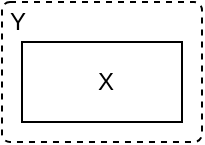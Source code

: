<mxfile version="24.7.8" pages="10">
  <diagram id="tFx8NVUHpEqBDBRQr2UT" name="Workspace">
    <mxGraphModel dx="1434" dy="888" grid="1" gridSize="10" guides="1" tooltips="1" connect="1" arrows="1" fold="1" page="1" pageScale="1" pageWidth="850" pageHeight="1100" math="0" shadow="0">
      <root>
        <mxCell id="0" />
        <mxCell id="1" parent="0" />
        <mxCell id="s9tLqinfn0IwJTN6Mwgx-2" value="Y" style="rounded=1;whiteSpace=wrap;html=1;absoluteArcSize=1;arcSize=8;container=1;collapsible=0;recursiveResize=0;dashed=1;align=left;verticalAlign=top;spacing=0;spacingLeft=4;spacingTop=-2;spacingBottom=0;" parent="1" vertex="1">
          <mxGeometry x="230" y="140" width="100" height="70" as="geometry" />
        </mxCell>
        <mxCell id="s9tLqinfn0IwJTN6Mwgx-1" value="X" style="rounded=0;whiteSpace=wrap;html=1;spacingBottom=0;spacingLeft=4;" parent="s9tLqinfn0IwJTN6Mwgx-2" vertex="1">
          <mxGeometry x="10" y="20" width="80" height="40" as="geometry" />
        </mxCell>
      </root>
    </mxGraphModel>
  </diagram>
  <diagram id="wPWKfI5kVF3O9F9Es1Tw" name="Page-9">
    <mxGraphModel dx="794" dy="528" grid="1" gridSize="10" guides="1" tooltips="1" connect="1" arrows="1" fold="1" page="1" pageScale="1" pageWidth="850" pageHeight="1100" math="0" shadow="0">
      <root>
        <mxCell id="0" />
        <mxCell id="1" parent="0" />
        <mxCell id="YcxbWsQ2xl0MPkOWxPKh-6" value="has" style="edgeStyle=orthogonalEdgeStyle;rounded=0;orthogonalLoop=1;jettySize=auto;html=1;exitX=1;exitY=0.5;exitDx=0;exitDy=0;entryX=0;entryY=0.5;entryDx=0;entryDy=0;endArrow=ERmandOne;endFill=0;" edge="1" parent="1" source="dqbDxBb4j7gUqAxTbb19-1" target="YcxbWsQ2xl0MPkOWxPKh-3">
          <mxGeometry relative="1" as="geometry" />
        </mxCell>
        <mxCell id="YcxbWsQ2xl0MPkOWxPKh-7" style="edgeStyle=orthogonalEdgeStyle;rounded=0;orthogonalLoop=1;jettySize=auto;html=1;exitX=0.5;exitY=1;exitDx=0;exitDy=0;entryX=0.5;entryY=0;entryDx=0;entryDy=0;endArrow=none;endFill=0;" edge="1" parent="1" source="dqbDxBb4j7gUqAxTbb19-1" target="YzixqjCG-NTUBkbTFifs-2">
          <mxGeometry relative="1" as="geometry">
            <Array as="points" />
          </mxGeometry>
        </mxCell>
        <mxCell id="jRyjGWKNr6eVvpSx-WFi-1" value="Entity" style="rounded=0;whiteSpace=wrap;html=1;" vertex="1" parent="1">
          <mxGeometry x="240" y="160" width="80" height="40" as="geometry" />
        </mxCell>
        <mxCell id="YcxbWsQ2xl0MPkOWxPKh-5" style="edgeStyle=orthogonalEdgeStyle;rounded=0;orthogonalLoop=1;jettySize=auto;html=1;exitX=0;exitY=0.5;exitDx=0;exitDy=0;entryX=1;entryY=0.5;entryDx=0;entryDy=0;endArrow=ERmandOne;endFill=0;" edge="1" parent="1" source="YzixqjCG-NTUBkbTFifs-1" target="jRyjGWKNr6eVvpSx-WFi-1">
          <mxGeometry relative="1" as="geometry" />
        </mxCell>
        <mxCell id="YcxbWsQ2xl0MPkOWxPKh-8" style="edgeStyle=orthogonalEdgeStyle;rounded=0;orthogonalLoop=1;jettySize=auto;html=1;exitX=1;exitY=0.5;exitDx=0;exitDy=0;entryX=0;entryY=0.5;entryDx=0;entryDy=0;endArrow=ERmandOne;endFill=0;" edge="1" parent="1" source="YzixqjCG-NTUBkbTFifs-1" target="dqbDxBb4j7gUqAxTbb19-1">
          <mxGeometry relative="1" as="geometry" />
        </mxCell>
        <mxCell id="YzixqjCG-NTUBkbTFifs-1" value="Relationship" style="rounded=0;whiteSpace=wrap;html=1;shape=associativeEntity;" vertex="1" parent="1">
          <mxGeometry x="360" y="160" width="80" height="40" as="geometry" />
        </mxCell>
        <mxCell id="YzixqjCG-NTUBkbTFifs-2" value="Attribute" style="ellipse;whiteSpace=wrap;html=1;" vertex="1" parent="1">
          <mxGeometry x="480" y="220" width="80" height="20" as="geometry" />
        </mxCell>
        <mxCell id="YzixqjCG-NTUBkbTFifs-4" value="Transitive" style="text;html=1;align=center;verticalAlign=middle;whiteSpace=wrap;rounded=0;" vertex="1" parent="1">
          <mxGeometry x="360" y="140" width="80" height="10" as="geometry" />
        </mxCell>
        <mxCell id="YzixqjCG-NTUBkbTFifs-5" value="Permanent" style="text;html=1;align=center;verticalAlign=middle;whiteSpace=wrap;rounded=0;" vertex="1" parent="1">
          <mxGeometry x="240" y="140" width="80" height="10" as="geometry" />
        </mxCell>
        <mxCell id="dqbDxBb4j7gUqAxTbb19-1" value="Entity" style="rounded=0;whiteSpace=wrap;html=1;" vertex="1" parent="1">
          <mxGeometry x="480" y="160" width="80" height="40" as="geometry" />
        </mxCell>
        <mxCell id="YcxbWsQ2xl0MPkOWxPKh-4" value="describes" style="edgeStyle=orthogonalEdgeStyle;rounded=0;orthogonalLoop=1;jettySize=auto;html=1;exitX=1;exitY=0.5;exitDx=0;exitDy=0;entryX=0;entryY=0.5;entryDx=0;entryDy=0;endArrow=ERoneToMany;endFill=0;horizontal=0;" edge="1" parent="1" source="YcxbWsQ2xl0MPkOWxPKh-2" target="jRyjGWKNr6eVvpSx-WFi-1">
          <mxGeometry relative="1" as="geometry" />
        </mxCell>
        <mxCell id="YcxbWsQ2xl0MPkOWxPKh-2" value="Metadata&lt;br&gt;Entity" style="rounded=1;arcSize=10;whiteSpace=wrap;html=1;align=center;" vertex="1" parent="1">
          <mxGeometry x="120" y="160" width="80" height="40" as="geometry" />
        </mxCell>
        <mxCell id="YcxbWsQ2xl0MPkOWxPKh-3" value="Sub (Weak) Entity" style="shape=ext;margin=3;double=1;whiteSpace=wrap;html=1;align=center;" vertex="1" parent="1">
          <mxGeometry x="600" y="160" width="80" height="40" as="geometry" />
        </mxCell>
        <mxCell id="YcxbWsQ2xl0MPkOWxPKh-10" value="Permanent" style="text;html=1;align=center;verticalAlign=middle;whiteSpace=wrap;rounded=0;" vertex="1" parent="1">
          <mxGeometry x="480" y="140" width="80" height="10" as="geometry" />
        </mxCell>
        <mxCell id="YcxbWsQ2xl0MPkOWxPKh-15" value="describes" style="edgeStyle=orthogonalEdgeStyle;rounded=0;orthogonalLoop=1;jettySize=auto;html=1;exitX=0.5;exitY=0;exitDx=0;exitDy=0;entryX=0.5;entryY=1;entryDx=0;entryDy=0;endArrow=ERmandOne;endFill=0;" edge="1" parent="1" source="YcxbWsQ2xl0MPkOWxPKh-13" target="YzixqjCG-NTUBkbTFifs-1">
          <mxGeometry relative="1" as="geometry" />
        </mxCell>
        <mxCell id="YcxbWsQ2xl0MPkOWxPKh-13" value="Metadata&lt;br&gt;Entity" style="rounded=1;arcSize=10;whiteSpace=wrap;html=1;align=center;" vertex="1" parent="1">
          <mxGeometry x="360" y="240" width="80" height="40" as="geometry" />
        </mxCell>
      </root>
    </mxGraphModel>
  </diagram>
  <diagram id="9O_Kqcl1pg7N0_4-Wzi8" name="Systems">
    <mxGraphModel dx="794" dy="528" grid="1" gridSize="10" guides="1" tooltips="1" connect="1" arrows="1" fold="1" page="1" pageScale="1" pageWidth="850" pageHeight="1100" math="0" shadow="0">
      <root>
        <mxCell id="0" />
        <mxCell id="1" parent="0" />
        <mxCell id="ubq7nbwFEUpy7xxCMg5J-1" value="System Domains" style="rounded=1;whiteSpace=wrap;html=1;absoluteArcSize=1;arcSize=8;container=1;collapsible=0;recursiveResize=0;dashed=1;align=left;verticalAlign=top;spacing=0;spacingLeft=4;spacingTop=-2;spacingBottom=0;" vertex="1" parent="1">
          <mxGeometry x="230" y="140" width="100" height="230" as="geometry" />
        </mxCell>
        <mxCell id="n8pBqxAQ7bK_T6-byvEs-2" style="edgeStyle=orthogonalEdgeStyle;rounded=0;orthogonalLoop=1;jettySize=auto;html=1;exitX=0.5;exitY=1;exitDx=0;exitDy=0;entryX=0.5;entryY=0;entryDx=0;entryDy=0;endArrow=ERoneToMany;endFill=0;" edge="1" parent="ubq7nbwFEUpy7xxCMg5J-1" source="ubq7nbwFEUpy7xxCMg5J-2" target="n8pBqxAQ7bK_T6-byvEs-1">
          <mxGeometry relative="1" as="geometry" />
        </mxCell>
        <mxCell id="ubq7nbwFEUpy7xxCMg5J-2" value="System" style="rounded=0;whiteSpace=wrap;html=1;spacingBottom=0;spacingLeft=4;" vertex="1" parent="ubq7nbwFEUpy7xxCMg5J-1">
          <mxGeometry x="10" y="100" width="80" height="40" as="geometry" />
        </mxCell>
        <mxCell id="ubq7nbwFEUpy7xxCMg5J-3" style="edgeStyle=orthogonalEdgeStyle;rounded=0;orthogonalLoop=1;jettySize=auto;html=1;entryX=0.5;entryY=0;entryDx=0;entryDy=0;endArrow=ERzeroToMany;endFill=0;" edge="1" parent="ubq7nbwFEUpy7xxCMg5J-1" source="ubq7nbwFEUpy7xxCMg5J-4" target="ubq7nbwFEUpy7xxCMg5J-2">
          <mxGeometry relative="1" as="geometry" />
        </mxCell>
        <mxCell id="ubq7nbwFEUpy7xxCMg5J-4" value="System&lt;br&gt;Type" style="rounded=0;whiteSpace=wrap;html=1;spacingBottom=0;spacingLeft=4;" vertex="1" parent="ubq7nbwFEUpy7xxCMg5J-1">
          <mxGeometry x="10" y="20" width="80" height="40" as="geometry" />
        </mxCell>
        <mxCell id="n8pBqxAQ7bK_T6-byvEs-1" value="System Role" style="rounded=0;whiteSpace=wrap;html=1;spacingBottom=0;spacingLeft=4;" vertex="1" parent="ubq7nbwFEUpy7xxCMg5J-1">
          <mxGeometry x="10" y="180" width="80" height="40" as="geometry" />
        </mxCell>
      </root>
    </mxGraphModel>
  </diagram>
  <diagram id="PmEdQKeaHpuDQOWAiiOA" name="Individual">
    <mxGraphModel dx="1644" dy="528" grid="1" gridSize="10" guides="1" tooltips="1" connect="1" arrows="1" fold="1" page="1" pageScale="1" pageWidth="850" pageHeight="1100" math="0" shadow="0">
      <root>
        <mxCell id="0" />
        <mxCell id="1" parent="0" />
        <mxCell id="R-Vw4K2bLqp9z3AktaCg-1" value="Individuals Domain" style="rounded=1;whiteSpace=wrap;html=1;arcSize=8;dashed=1;absoluteArcSize=1;container=1;collapsible=0;recursiveResize=0;align=left;verticalAlign=top;" vertex="1" parent="1">
          <mxGeometry x="190" y="60" width="340" height="470" as="geometry" />
        </mxCell>
        <mxCell id="R-Vw4K2bLqp9z3AktaCg-22" style="edgeStyle=orthogonalEdgeStyle;rounded=0;orthogonalLoop=1;jettySize=auto;html=1;exitX=1;exitY=0.5;exitDx=0;exitDy=0;entryX=0;entryY=0.5;entryDx=0;entryDy=0;endArrow=ERoneToMany;endFill=0;startArrow=ERone;startFill=0;" edge="1" parent="R-Vw4K2bLqp9z3AktaCg-1" source="R-Vw4K2bLqp9z3AktaCg-26" target="R-Vw4K2bLqp9z3AktaCg-29">
          <mxGeometry relative="1" as="geometry" />
        </mxCell>
        <mxCell id="R-Vw4K2bLqp9z3AktaCg-23" style="edgeStyle=orthogonalEdgeStyle;rounded=0;orthogonalLoop=1;jettySize=auto;html=1;exitX=0.5;exitY=0;exitDx=0;exitDy=0;entryX=0.5;entryY=1;entryDx=0;entryDy=0;endArrow=ERmany;endFill=0;" edge="1" parent="R-Vw4K2bLqp9z3AktaCg-1" source="R-Vw4K2bLqp9z3AktaCg-26" target="R-Vw4K2bLqp9z3AktaCg-32">
          <mxGeometry relative="1" as="geometry" />
        </mxCell>
        <mxCell id="R-Vw4K2bLqp9z3AktaCg-24" style="edgeStyle=orthogonalEdgeStyle;rounded=0;orthogonalLoop=1;jettySize=auto;html=1;exitX=0.5;exitY=1;exitDx=0;exitDy=0;entryX=0.5;entryY=0;entryDx=0;entryDy=0;endArrow=ERmandOne;endFill=0;" edge="1" parent="R-Vw4K2bLqp9z3AktaCg-1" source="R-Vw4K2bLqp9z3AktaCg-26" target="R-Vw4K2bLqp9z3AktaCg-34">
          <mxGeometry relative="1" as="geometry" />
        </mxCell>
        <mxCell id="R-Vw4K2bLqp9z3AktaCg-25" style="edgeStyle=orthogonalEdgeStyle;rounded=0;orthogonalLoop=1;jettySize=auto;html=1;exitX=0;exitY=0.5;exitDx=0;exitDy=0;entryX=1;entryY=0.5;entryDx=0;entryDy=0;endArrow=ERzeroToOne;endFill=0;" edge="1" parent="R-Vw4K2bLqp9z3AktaCg-1" source="R-Vw4K2bLqp9z3AktaCg-34" target="R-Vw4K2bLqp9z3AktaCg-38">
          <mxGeometry relative="1" as="geometry" />
        </mxCell>
        <mxCell id="R-Vw4K2bLqp9z3AktaCg-26" value="Person" style="rounded=0;whiteSpace=wrap;html=1;" vertex="1" parent="R-Vw4K2bLqp9z3AktaCg-1">
          <mxGeometry x="130" y="260" width="80" height="40" as="geometry" />
        </mxCell>
        <mxCell id="R-Vw4K2bLqp9z3AktaCg-27" style="edgeStyle=orthogonalEdgeStyle;rounded=0;orthogonalLoop=1;jettySize=auto;html=1;exitX=0.5;exitY=0;exitDx=0;exitDy=0;entryX=1;entryY=0.5;entryDx=0;entryDy=0;endArrow=ERoneToMany;endFill=0;" edge="1" parent="R-Vw4K2bLqp9z3AktaCg-1" source="R-Vw4K2bLqp9z3AktaCg-29" target="R-Vw4K2bLqp9z3AktaCg-32">
          <mxGeometry relative="1" as="geometry" />
        </mxCell>
        <mxCell id="R-Vw4K2bLqp9z3AktaCg-28" style="edgeStyle=orthogonalEdgeStyle;rounded=0;orthogonalLoop=1;jettySize=auto;html=1;exitX=0.5;exitY=1;exitDx=0;exitDy=0;entryX=1;entryY=0.5;entryDx=0;entryDy=0;endArrow=ERzeroToMany;endFill=0;startArrow=ERmandOne;startFill=0;" edge="1" parent="R-Vw4K2bLqp9z3AktaCg-1" source="R-Vw4K2bLqp9z3AktaCg-29" target="R-Vw4K2bLqp9z3AktaCg-35">
          <mxGeometry relative="1" as="geometry">
            <Array as="points">
              <mxPoint x="290" y="440" />
            </Array>
          </mxGeometry>
        </mxCell>
        <mxCell id="R-Vw4K2bLqp9z3AktaCg-29" value="Persona" style="rounded=0;whiteSpace=wrap;html=1;" vertex="1" parent="R-Vw4K2bLqp9z3AktaCg-1">
          <mxGeometry x="250" y="260" width="80" height="40" as="geometry" />
        </mxCell>
        <mxCell id="R-Vw4K2bLqp9z3AktaCg-31" style="edgeStyle=orthogonalEdgeStyle;rounded=0;orthogonalLoop=1;jettySize=auto;html=1;exitX=0.5;exitY=0;exitDx=0;exitDy=0;entryX=0.5;entryY=1;entryDx=0;entryDy=0;endArrow=ERzeroToMany;endFill=0;" edge="1" parent="R-Vw4K2bLqp9z3AktaCg-1" source="R-Vw4K2bLqp9z3AktaCg-32" target="R-Vw4K2bLqp9z3AktaCg-39">
          <mxGeometry relative="1" as="geometry" />
        </mxCell>
        <mxCell id="R-Vw4K2bLqp9z3AktaCg-32" value="Identity" style="rounded=0;whiteSpace=wrap;html=1;" vertex="1" parent="R-Vw4K2bLqp9z3AktaCg-1">
          <mxGeometry x="130" y="180" width="80" height="40" as="geometry" />
        </mxCell>
        <mxCell id="R-Vw4K2bLqp9z3AktaCg-34" value="Body" style="rounded=0;whiteSpace=wrap;html=1;" vertex="1" parent="R-Vw4K2bLqp9z3AktaCg-1">
          <mxGeometry x="130" y="340" width="80" height="40" as="geometry" />
        </mxCell>
        <mxCell id="R-Vw4K2bLqp9z3AktaCg-35" value="Channel" style="rounded=0;whiteSpace=wrap;html=1;" vertex="1" parent="R-Vw4K2bLqp9z3AktaCg-1">
          <mxGeometry x="130" y="420" width="80" height="40" as="geometry" />
        </mxCell>
        <mxCell id="R-Vw4K2bLqp9z3AktaCg-36" style="edgeStyle=orthogonalEdgeStyle;rounded=0;orthogonalLoop=1;jettySize=auto;html=1;exitX=1;exitY=0.5;exitDx=0;exitDy=0;entryX=0;entryY=0.5;entryDx=0;entryDy=0;endArrow=ERzeroToMany;endFill=0;" edge="1" parent="R-Vw4K2bLqp9z3AktaCg-1" source="R-Vw4K2bLqp9z3AktaCg-37" target="R-Vw4K2bLqp9z3AktaCg-35">
          <mxGeometry relative="1" as="geometry" />
        </mxCell>
        <mxCell id="R-Vw4K2bLqp9z3AktaCg-37" value="Chanel Type" style="rounded=0;whiteSpace=wrap;html=1;" vertex="1" parent="R-Vw4K2bLqp9z3AktaCg-1">
          <mxGeometry x="10" y="420" width="80" height="40" as="geometry" />
        </mxCell>
        <mxCell id="R-Vw4K2bLqp9z3AktaCg-38" value="Location" style="rounded=0;whiteSpace=wrap;html=1;" vertex="1" parent="R-Vw4K2bLqp9z3AktaCg-1">
          <mxGeometry x="10" y="340" width="80" height="40" as="geometry" />
        </mxCell>
        <mxCell id="R-Vw4K2bLqp9z3AktaCg-39" value="Fact" style="rounded=0;whiteSpace=wrap;html=1;" vertex="1" parent="R-Vw4K2bLqp9z3AktaCg-1">
          <mxGeometry x="130" y="100" width="80" height="40" as="geometry" />
        </mxCell>
        <mxCell id="R-Vw4K2bLqp9z3AktaCg-40" style="edgeStyle=orthogonalEdgeStyle;rounded=0;orthogonalLoop=1;jettySize=auto;html=1;exitX=0.5;exitY=1;exitDx=0;exitDy=0;entryX=0.5;entryY=0;entryDx=0;entryDy=0;endArrow=ERzeroToMany;endFill=0;" edge="1" parent="R-Vw4K2bLqp9z3AktaCg-1" source="R-Vw4K2bLqp9z3AktaCg-41" target="R-Vw4K2bLqp9z3AktaCg-39">
          <mxGeometry relative="1" as="geometry" />
        </mxCell>
        <mxCell id="R-Vw4K2bLqp9z3AktaCg-41" value="Fact Type" style="rounded=0;whiteSpace=wrap;html=1;" vertex="1" parent="R-Vw4K2bLqp9z3AktaCg-1">
          <mxGeometry x="130" y="20" width="80" height="40" as="geometry" />
        </mxCell>
        <mxCell id="7P_K6y6WWUgGFQqQUSJV-1" value="System Domains" style="rounded=1;whiteSpace=wrap;html=1;absoluteArcSize=1;arcSize=8;container=1;collapsible=0;recursiveResize=0;dashed=1;align=left;verticalAlign=top;spacing=0;spacingLeft=4;spacingTop=-2;spacingBottom=0;" vertex="1" parent="1">
          <mxGeometry x="-50" y="220" width="230" height="190" as="geometry" />
        </mxCell>
        <mxCell id="7bmBwK-8FkPJ-YHvvI77-4" style="edgeStyle=orthogonalEdgeStyle;rounded=0;orthogonalLoop=1;jettySize=auto;html=1;exitX=0.5;exitY=1;exitDx=0;exitDy=0;entryX=0.5;entryY=0;entryDx=0;entryDy=0;endArrow=ERmandOne;endFill=0;" edge="1" parent="7P_K6y6WWUgGFQqQUSJV-1" source="7P_K6y6WWUgGFQqQUSJV-2" target="7bmBwK-8FkPJ-YHvvI77-1">
          <mxGeometry relative="1" as="geometry" />
        </mxCell>
        <mxCell id="7P_K6y6WWUgGFQqQUSJV-2" value="System Role" style="rounded=0;whiteSpace=wrap;html=1;spacingBottom=0;spacingLeft=4;shape=associativeEntity;" vertex="1" parent="7P_K6y6WWUgGFQqQUSJV-1">
          <mxGeometry x="140" y="20" width="80" height="40" as="geometry" />
        </mxCell>
        <mxCell id="7bmBwK-8FkPJ-YHvvI77-1" value="System Role" style="rounded=0;whiteSpace=wrap;html=1;spacingBottom=0;spacingLeft=4;" vertex="1" parent="7P_K6y6WWUgGFQqQUSJV-1">
          <mxGeometry x="140" y="100" width="80" height="40" as="geometry" />
        </mxCell>
        <mxCell id="7bmBwK-8FkPJ-YHvvI77-3" style="edgeStyle=orthogonalEdgeStyle;rounded=0;orthogonalLoop=1;jettySize=auto;html=1;exitX=1;exitY=0.5;exitDx=0;exitDy=0;entryX=0;entryY=0.5;entryDx=0;entryDy=0;endArrow=ERoneToMany;endFill=0;" edge="1" parent="7P_K6y6WWUgGFQqQUSJV-1" source="7bmBwK-8FkPJ-YHvvI77-2" target="7bmBwK-8FkPJ-YHvvI77-1">
          <mxGeometry relative="1" as="geometry" />
        </mxCell>
        <mxCell id="7bmBwK-8FkPJ-YHvvI77-2" value="System" style="rounded=0;whiteSpace=wrap;html=1;spacingBottom=0;spacingLeft=4;" vertex="1" parent="7P_K6y6WWUgGFQqQUSJV-1">
          <mxGeometry x="20" y="100" width="80" height="40" as="geometry" />
        </mxCell>
        <mxCell id="R-Vw4K2bLqp9z3AktaCg-30" style="edgeStyle=orthogonalEdgeStyle;rounded=0;orthogonalLoop=1;jettySize=auto;html=1;exitX=0;exitY=0.5;exitDx=0;exitDy=0;entryX=1;entryY=0.5;entryDx=0;entryDy=0;endArrow=ERmandOne;endFill=0;startArrow=ERzeroToMany;startFill=0;" edge="1" parent="1" source="R-Vw4K2bLqp9z3AktaCg-32" target="7P_K6y6WWUgGFQqQUSJV-2">
          <mxGeometry relative="1" as="geometry" />
        </mxCell>
      </root>
    </mxGraphModel>
  </diagram>
  <diagram id="No0pzc9qb_kYb1XMpgms" name="Estate">
    <mxGraphModel dx="794" dy="528" grid="1" gridSize="10" guides="1" tooltips="1" connect="1" arrows="1" fold="1" page="1" pageScale="1" pageWidth="850" pageHeight="1100" math="0" shadow="0">
      <root>
        <mxCell id="0" />
        <mxCell id="1" parent="0" />
        <mxCell id="wq0-WKmXQpUBuv1-BW96-1" value="Estate Domain" style="rounded=1;whiteSpace=wrap;html=1;arcSize=8;dashed=1;absoluteArcSize=1;container=1;collapsible=0;recursiveResize=0;align=left;verticalAlign=top;" vertex="1" parent="1">
          <mxGeometry x="190" y="100" width="100" height="230" as="geometry" />
        </mxCell>
        <mxCell id="wq0-WKmXQpUBuv1-BW96-2" value="Relationship" style="rounded=0;whiteSpace=wrap;html=1;shape=associativeEntity;" vertex="1" parent="wq0-WKmXQpUBuv1-BW96-1">
          <mxGeometry x="10" y="20" width="80" height="40" as="geometry" />
        </mxCell>
        <mxCell id="AynR-If8ddRwCxeCO0H--23" value="is a" style="edgeStyle=orthogonalEdgeStyle;rounded=0;orthogonalLoop=1;jettySize=auto;html=1;exitX=0.5;exitY=1;exitDx=0;exitDy=0;entryX=0.5;entryY=0;entryDx=0;entryDy=0;" edge="1" parent="wq0-WKmXQpUBuv1-BW96-1" source="AynR-If8ddRwCxeCO0H--21" target="AynR-If8ddRwCxeCO0H--22">
          <mxGeometry relative="1" as="geometry" />
        </mxCell>
        <mxCell id="AynR-If8ddRwCxeCO0H--21" value="Estate" style="rounded=0;whiteSpace=wrap;html=1;" vertex="1" parent="wq0-WKmXQpUBuv1-BW96-1">
          <mxGeometry x="10" y="100" width="80" height="40" as="geometry" />
        </mxCell>
        <mxCell id="AynR-If8ddRwCxeCO0H--22" value="&lt;i&gt;&amp;lt;Group&amp;gt;&lt;/i&gt;" style="rounded=0;whiteSpace=wrap;html=1;" vertex="1" parent="wq0-WKmXQpUBuv1-BW96-1">
          <mxGeometry x="10" y="180" width="80" height="40" as="geometry" />
        </mxCell>
        <mxCell id="AynR-If8ddRwCxeCO0H--1" value="Individuals Domain" style="rounded=1;whiteSpace=wrap;html=1;arcSize=8;dashed=1;absoluteArcSize=1;container=1;collapsible=0;recursiveResize=0;align=left;verticalAlign=top;" vertex="1" parent="1">
          <mxGeometry x="380" y="100" width="220" height="470" as="geometry" />
        </mxCell>
        <mxCell id="AynR-If8ddRwCxeCO0H--2" style="edgeStyle=orthogonalEdgeStyle;rounded=0;orthogonalLoop=1;jettySize=auto;html=1;exitX=1;exitY=0.5;exitDx=0;exitDy=0;entryX=0;entryY=0.5;entryDx=0;entryDy=0;endArrow=ERoneToMany;endFill=0;startArrow=ERone;startFill=0;" edge="1" parent="AynR-If8ddRwCxeCO0H--1" source="AynR-If8ddRwCxeCO0H--6" target="AynR-If8ddRwCxeCO0H--9">
          <mxGeometry relative="1" as="geometry" />
        </mxCell>
        <mxCell id="AynR-If8ddRwCxeCO0H--6" value="Person" style="rounded=0;whiteSpace=wrap;html=1;" vertex="1" parent="AynR-If8ddRwCxeCO0H--1">
          <mxGeometry x="10" y="20" width="80" height="40" as="geometry" />
        </mxCell>
        <mxCell id="AynR-If8ddRwCxeCO0H--9" value="Persona" style="rounded=0;whiteSpace=wrap;html=1;" vertex="1" parent="AynR-If8ddRwCxeCO0H--1">
          <mxGeometry x="130" y="20" width="80" height="40" as="geometry" />
        </mxCell>
      </root>
    </mxGraphModel>
  </diagram>
  <diagram id="-HcYOkOtMzRzC4jekukL" name="Relationships">
    <mxGraphModel dx="794" dy="528" grid="1" gridSize="10" guides="1" tooltips="1" connect="1" arrows="1" fold="1" page="1" pageScale="1" pageWidth="850" pageHeight="1100" math="0" shadow="0">
      <root>
        <mxCell id="0" />
        <mxCell id="1" parent="0" />
        <mxCell id="TiMkKoXtaPf_cfP4ZAry-1" value="Social Domain" style="rounded=1;whiteSpace=wrap;html=1;arcSize=8;dashed=1;absoluteArcSize=1;container=1;collapsible=0;recursiveResize=0;align=left;verticalAlign=top;" vertex="1" parent="1">
          <mxGeometry x="310" y="180" width="340" height="150" as="geometry" />
        </mxCell>
        <mxCell id="TiMkKoXtaPf_cfP4ZAry-3" style="edgeStyle=orthogonalEdgeStyle;rounded=0;orthogonalLoop=1;jettySize=auto;html=1;exitX=0.5;exitY=1;exitDx=0;exitDy=0;entryX=0.5;entryY=0;entryDx=0;entryDy=0;endArrow=ERzeroToMany;endFill=0;" edge="1" parent="TiMkKoXtaPf_cfP4ZAry-1" source="TiMkKoXtaPf_cfP4ZAry-4" target="TiMkKoXtaPf_cfP4ZAry-6">
          <mxGeometry relative="1" as="geometry">
            <mxPoint x="130" y="120" as="sourcePoint" />
          </mxGeometry>
        </mxCell>
        <mxCell id="TiMkKoXtaPf_cfP4ZAry-4" value="Social Profile" style="rounded=0;whiteSpace=wrap;html=1;" vertex="1" parent="TiMkKoXtaPf_cfP4ZAry-1">
          <mxGeometry x="10" y="20" width="80" height="40" as="geometry" />
        </mxCell>
        <mxCell id="TiMkKoXtaPf_cfP4ZAry-6" value="Relationship" style="rounded=0;whiteSpace=wrap;html=1;shape=associativeEntity;" vertex="1" parent="TiMkKoXtaPf_cfP4ZAry-1">
          <mxGeometry x="10" y="100" width="80" height="40" as="geometry" />
        </mxCell>
        <mxCell id="TiMkKoXtaPf_cfP4ZAry-16" style="edgeStyle=orthogonalEdgeStyle;rounded=0;orthogonalLoop=1;jettySize=auto;html=1;exitX=1;exitY=0.5;exitDx=0;exitDy=0;entryX=0;entryY=0.5;entryDx=0;entryDy=0;endArrow=ERzeroToMany;endFill=0;" edge="1" parent="TiMkKoXtaPf_cfP4ZAry-1" source="TiMkKoXtaPf_cfP4ZAry-4" target="TiMkKoXtaPf_cfP4ZAry-19">
          <mxGeometry relative="1" as="geometry">
            <mxPoint x="120" y="40" as="sourcePoint" />
          </mxGeometry>
        </mxCell>
        <mxCell id="TiMkKoXtaPf_cfP4ZAry-17" style="edgeStyle=orthogonalEdgeStyle;rounded=0;orthogonalLoop=1;jettySize=auto;html=1;exitX=0;exitY=0.5;exitDx=0;exitDy=0;entryX=1;entryY=0.5;entryDx=0;entryDy=0;endArrow=ERzeroToMany;endFill=0;" edge="1" parent="TiMkKoXtaPf_cfP4ZAry-1" source="TiMkKoXtaPf_cfP4ZAry-18" target="TiMkKoXtaPf_cfP4ZAry-19">
          <mxGeometry relative="1" as="geometry" />
        </mxCell>
        <mxCell id="TiMkKoXtaPf_cfP4ZAry-18" value="Fact Type" style="rounded=0;whiteSpace=wrap;html=1;" vertex="1" parent="TiMkKoXtaPf_cfP4ZAry-1">
          <mxGeometry x="250" y="20" width="80" height="40" as="geometry" />
        </mxCell>
        <mxCell id="TiMkKoXtaPf_cfP4ZAry-19" value="Fact" style="rounded=0;whiteSpace=wrap;html=1;" vertex="1" parent="TiMkKoXtaPf_cfP4ZAry-1">
          <mxGeometry x="130" y="20" width="80" height="40" as="geometry" />
        </mxCell>
        <mxCell id="dt9Y8c_clFJlAet4ZnaT-1" value="Individuals Domain" style="rounded=1;whiteSpace=wrap;html=1;arcSize=8;dashed=1;absoluteArcSize=1;container=1;collapsible=0;recursiveResize=0;align=left;verticalAlign=top;" vertex="1" parent="1">
          <mxGeometry x="190" y="180" width="100" height="150" as="geometry" />
        </mxCell>
        <mxCell id="w0dnUSkkUoa4_IWmb35i-3" value="has" style="edgeStyle=orthogonalEdgeStyle;rounded=0;orthogonalLoop=1;jettySize=auto;html=1;exitX=0.5;exitY=1;exitDx=0;exitDy=0;entryX=0.5;entryY=0;entryDx=0;entryDy=0;endArrow=ERoneToMany;endFill=0;" edge="1" parent="dt9Y8c_clFJlAet4ZnaT-1" source="dt9Y8c_clFJlAet4ZnaT-9" target="w0dnUSkkUoa4_IWmb35i-1">
          <mxGeometry relative="1" as="geometry" />
        </mxCell>
        <mxCell id="dt9Y8c_clFJlAet4ZnaT-9" value="Persona" style="rounded=0;whiteSpace=wrap;html=1;" vertex="1" parent="dt9Y8c_clFJlAet4ZnaT-1">
          <mxGeometry x="10" y="20" width="80" height="40" as="geometry" />
        </mxCell>
        <mxCell id="w0dnUSkkUoa4_IWmb35i-1" value="Role" style="rounded=0;whiteSpace=wrap;html=1;" vertex="1" parent="dt9Y8c_clFJlAet4ZnaT-1">
          <mxGeometry x="10" y="100" width="80" height="40" as="geometry" />
        </mxCell>
        <mxCell id="dt9Y8c_clFJlAet4ZnaT-21" style="edgeStyle=orthogonalEdgeStyle;rounded=0;orthogonalLoop=1;jettySize=auto;html=1;exitX=0;exitY=0.5;exitDx=0;exitDy=0;entryX=1;entryY=0.5;entryDx=0;entryDy=0;endArrow=ERmandOne;endFill=0;" edge="1" parent="1" source="TiMkKoXtaPf_cfP4ZAry-4" target="dt9Y8c_clFJlAet4ZnaT-9">
          <mxGeometry relative="1" as="geometry" />
        </mxCell>
        <mxCell id="dt9Y8c_clFJlAet4ZnaT-20" value="as a" style="edgeStyle=orthogonalEdgeStyle;rounded=0;orthogonalLoop=1;jettySize=auto;html=1;exitX=0;exitY=0.5;exitDx=0;exitDy=0;entryX=1;entryY=0.5;entryDx=0;entryDy=0;endArrow=ERmandOne;endFill=0;" edge="1" parent="1" source="TiMkKoXtaPf_cfP4ZAry-6" target="w0dnUSkkUoa4_IWmb35i-1">
          <mxGeometry relative="1" as="geometry" />
        </mxCell>
        <mxCell id="cdXhWAIH2xbG2XGJ4kNZ-1" value="Just because you know/have a relationship with someone, doesn&#39;t mean you get to know their whole Social Profile" style="text;html=1;align=left;verticalAlign=middle;whiteSpace=wrap;rounded=0;" vertex="1" parent="1">
          <mxGeometry x="80" y="380" width="620" height="20" as="geometry" />
        </mxCell>
        <mxCell id="w0dnUSkkUoa4_IWmb35i-2" value="with" style="rounded=0;orthogonalLoop=1;jettySize=auto;html=1;exitX=0;exitY=0;exitDx=0;exitDy=0;entryX=1;entryY=1;entryDx=0;entryDy=0;endArrow=ERmandOne;endFill=0;" edge="1" parent="1" source="TiMkKoXtaPf_cfP4ZAry-6" target="dt9Y8c_clFJlAet4ZnaT-9">
          <mxGeometry relative="1" as="geometry" />
        </mxCell>
      </root>
    </mxGraphModel>
  </diagram>
  <diagram id="9TkWlU9ePhsoIS0kbRvu" name="Groups">
    <mxGraphModel dx="794" dy="528" grid="1" gridSize="10" guides="1" tooltips="1" connect="1" arrows="1" fold="1" page="1" pageScale="1" pageWidth="850" pageHeight="1100" math="0" shadow="0">
      <root>
        <mxCell id="0" />
        <mxCell id="1" parent="0" />
        <mxCell id="e--7ksYFCvVBwaU9qLhl-1" value="- Domain" style="rounded=1;whiteSpace=wrap;html=1;arcSize=8;dashed=1;absoluteArcSize=1;container=1;collapsible=0;recursiveResize=0;align=left;verticalAlign=top;" vertex="1" parent="1">
          <mxGeometry x="230" y="280" width="100" height="310" as="geometry" />
        </mxCell>
        <mxCell id="g06pZLvIAnZj7sfY1ejZ-13" value="Role" style="rounded=0;whiteSpace=wrap;html=1;shape=associativeEntity;" vertex="1" parent="e--7ksYFCvVBwaU9qLhl-1">
          <mxGeometry x="10" y="180" width="80" height="40" as="geometry" />
        </mxCell>
        <mxCell id="g06pZLvIAnZj7sfY1ejZ-2" style="rounded=0;orthogonalLoop=1;jettySize=auto;html=1;exitX=0.5;exitY=0;exitDx=0;exitDy=0;entryX=0.5;entryY=1;entryDx=0;entryDy=0;startArrow=ERmandOne;startFill=0;endArrow=ERzeroToMany;endFill=0;" edge="1" parent="e--7ksYFCvVBwaU9qLhl-1" source="g06pZLvIAnZj7sfY1ejZ-4" target="g06pZLvIAnZj7sfY1ejZ-13">
          <mxGeometry relative="1" as="geometry" />
        </mxCell>
        <mxCell id="g06pZLvIAnZj7sfY1ejZ-4" value="Social Profile" style="rounded=0;whiteSpace=wrap;html=1;" vertex="1" parent="e--7ksYFCvVBwaU9qLhl-1">
          <mxGeometry x="10" y="260" width="80" height="40" as="geometry" />
        </mxCell>
        <mxCell id="g06pZLvIAnZj7sfY1ejZ-1" value="Social Domain" style="rounded=1;whiteSpace=wrap;html=1;arcSize=8;dashed=1;absoluteArcSize=1;container=1;collapsible=0;recursiveResize=0;align=left;verticalAlign=top;" vertex="1" parent="1">
          <mxGeometry x="340" y="280" width="460" height="310" as="geometry" />
        </mxCell>
        <mxCell id="lwZWsNY8f4jwPUGt2HkH-1" value="Relationship" style="rounded=0;whiteSpace=wrap;html=1;shape=associativeEntity;" vertex="1" parent="g06pZLvIAnZj7sfY1ejZ-1">
          <mxGeometry x="10" y="100" width="80" height="40" as="geometry" />
        </mxCell>
        <mxCell id="g06pZLvIAnZj7sfY1ejZ-8" style="rounded=0;orthogonalLoop=1;jettySize=auto;html=1;exitX=0;exitY=1;exitDx=0;exitDy=0;entryX=1;entryY=0;entryDx=0;entryDy=0;endArrow=ERoneToMany;endFill=0;" edge="1" parent="1" source="g06pZLvIAnZj7sfY1ejZ-10" target="g06pZLvIAnZj7sfY1ejZ-22">
          <mxGeometry relative="1" as="geometry" />
        </mxCell>
        <mxCell id="g06pZLvIAnZj7sfY1ejZ-9" style="edgeStyle=orthogonalEdgeStyle;rounded=0;orthogonalLoop=1;jettySize=auto;html=1;exitX=1;exitY=0.5;exitDx=0;exitDy=0;entryX=0;entryY=0.5;entryDx=0;entryDy=0;endArrow=ERzeroToMany;endFill=0;" edge="1" parent="1" source="g06pZLvIAnZj7sfY1ejZ-10" target="g06pZLvIAnZj7sfY1ejZ-28">
          <mxGeometry relative="1" as="geometry" />
        </mxCell>
        <mxCell id="g06pZLvIAnZj7sfY1ejZ-10" value="Group" style="rounded=0;whiteSpace=wrap;html=1;" vertex="1" parent="1">
          <mxGeometry x="470" y="380" width="80" height="40" as="geometry" />
        </mxCell>
        <mxCell id="g06pZLvIAnZj7sfY1ejZ-11" style="edgeStyle=orthogonalEdgeStyle;rounded=0;orthogonalLoop=1;jettySize=auto;html=1;entryX=1;entryY=0.5;entryDx=0;entryDy=0;endArrow=ERzeroToMany;endFill=0;exitX=0;exitY=0.5;exitDx=0;exitDy=0;" edge="1" parent="1" source="g06pZLvIAnZj7sfY1ejZ-10" target="lwZWsNY8f4jwPUGt2HkH-1">
          <mxGeometry relative="1" as="geometry">
            <mxPoint x="490" y="380" as="sourcePoint" />
            <Array as="points">
              <mxPoint x="450" y="400" />
              <mxPoint x="450" y="400" />
            </Array>
          </mxGeometry>
        </mxCell>
        <mxCell id="g06pZLvIAnZj7sfY1ejZ-12" value="to" style="rounded=0;orthogonalLoop=1;jettySize=auto;html=1;exitX=1;exitY=0.5;exitDx=0;exitDy=0;entryX=0;entryY=0.5;entryDx=0;entryDy=0;endArrow=ERmandOne;endFill=0;startArrow=ERzeroToMany;startFill=0;" edge="1" parent="1" source="g06pZLvIAnZj7sfY1ejZ-13" target="g06pZLvIAnZj7sfY1ejZ-22">
          <mxGeometry relative="1" as="geometry" />
        </mxCell>
        <mxCell id="g06pZLvIAnZj7sfY1ejZ-14" style="rounded=0;orthogonalLoop=1;jettySize=auto;html=1;exitX=0.5;exitY=1;exitDx=0;exitDy=0;entryX=0.5;entryY=0;entryDx=0;entryDy=0;endArrow=ERzeroToMany;endFill=0;" edge="1" parent="1" source="g06pZLvIAnZj7sfY1ejZ-15" target="g06pZLvIAnZj7sfY1ejZ-10">
          <mxGeometry relative="1" as="geometry" />
        </mxCell>
        <mxCell id="g06pZLvIAnZj7sfY1ejZ-15" value="Group Type" style="rounded=0;whiteSpace=wrap;html=1;" vertex="1" parent="1">
          <mxGeometry x="470" y="300" width="80" height="40" as="geometry" />
        </mxCell>
        <mxCell id="g06pZLvIAnZj7sfY1ejZ-20" style="edgeStyle=orthogonalEdgeStyle;rounded=0;orthogonalLoop=1;jettySize=auto;html=1;entryX=0.5;entryY=0;entryDx=0;entryDy=0;endArrow=ERzeroToMany;endFill=0;exitX=0.5;exitY=1;exitDx=0;exitDy=0;" edge="1" parent="1" source="g06pZLvIAnZj7sfY1ejZ-10" target="g06pZLvIAnZj7sfY1ejZ-23">
          <mxGeometry relative="1" as="geometry">
            <mxPoint x="210" y="440" as="sourcePoint" />
          </mxGeometry>
        </mxCell>
        <mxCell id="g06pZLvIAnZj7sfY1ejZ-21" style="edgeStyle=orthogonalEdgeStyle;rounded=0;orthogonalLoop=1;jettySize=auto;html=1;entryX=0;entryY=0.5;entryDx=0;entryDy=0;exitX=1;exitY=0.5;exitDx=0;exitDy=0;endArrow=ERoneToMany;endFill=0;" edge="1" parent="1" source="g06pZLvIAnZj7sfY1ejZ-22" target="g06pZLvIAnZj7sfY1ejZ-23">
          <mxGeometry relative="1" as="geometry">
            <mxPoint x="390" y="80" as="sourcePoint" />
            <mxPoint x="470" y="140" as="targetPoint" />
          </mxGeometry>
        </mxCell>
        <mxCell id="g06pZLvIAnZj7sfY1ejZ-22" value="Role" style="rounded=0;whiteSpace=wrap;html=1;" vertex="1" parent="1">
          <mxGeometry x="350" y="460" width="80" height="40" as="geometry" />
        </mxCell>
        <mxCell id="g06pZLvIAnZj7sfY1ejZ-23" value="Right/&lt;br&gt;Reponsibility (Policy)" style="rounded=0;whiteSpace=wrap;html=1;" vertex="1" parent="1">
          <mxGeometry x="470" y="460" width="80" height="40" as="geometry" />
        </mxCell>
        <mxCell id="g06pZLvIAnZj7sfY1ejZ-24" style="edgeStyle=orthogonalEdgeStyle;rounded=0;orthogonalLoop=1;jettySize=auto;html=1;exitX=0.5;exitY=0;exitDx=0;exitDy=0;entryX=0.5;entryY=1;entryDx=0;entryDy=0;endArrow=ERmany;endFill=0;" edge="1" parent="1" source="g06pZLvIAnZj7sfY1ejZ-25" target="g06pZLvIAnZj7sfY1ejZ-23">
          <mxGeometry relative="1" as="geometry" />
        </mxCell>
        <mxCell id="g06pZLvIAnZj7sfY1ejZ-25" value="R/R Type" style="rounded=0;whiteSpace=wrap;html=1;" vertex="1" parent="1">
          <mxGeometry x="470" y="540" width="80" height="40" as="geometry" />
        </mxCell>
        <mxCell id="g06pZLvIAnZj7sfY1ejZ-26" style="edgeStyle=orthogonalEdgeStyle;rounded=0;orthogonalLoop=1;jettySize=auto;html=1;exitX=0;exitY=0.5;exitDx=0;exitDy=0;entryX=1;entryY=0.5;entryDx=0;entryDy=0;endArrow=ERzeroToMany;endFill=0;" edge="1" parent="1" source="g06pZLvIAnZj7sfY1ejZ-27" target="g06pZLvIAnZj7sfY1ejZ-28">
          <mxGeometry relative="1" as="geometry" />
        </mxCell>
        <mxCell id="g06pZLvIAnZj7sfY1ejZ-27" value="Fact Type" style="rounded=0;whiteSpace=wrap;html=1;" vertex="1" parent="1">
          <mxGeometry x="710" y="380" width="80" height="40" as="geometry" />
        </mxCell>
        <mxCell id="g06pZLvIAnZj7sfY1ejZ-28" value="Fact" style="rounded=0;whiteSpace=wrap;html=1;" vertex="1" parent="1">
          <mxGeometry x="590" y="380" width="80" height="40" as="geometry" />
        </mxCell>
        <mxCell id="_AE0Crv5AL8D_AnrYiSb-2" style="edgeStyle=orthogonalEdgeStyle;rounded=0;orthogonalLoop=1;jettySize=auto;html=1;exitX=0.5;exitY=1;exitDx=0;exitDy=0;entryX=0.5;entryY=0;entryDx=0;entryDy=0;" edge="1" parent="1" source="lwZWsNY8f4jwPUGt2HkH-1" target="g06pZLvIAnZj7sfY1ejZ-22">
          <mxGeometry relative="1" as="geometry" />
        </mxCell>
      </root>
    </mxGraphModel>
  </diagram>
  <diagram id="1ZVwVKCGz5HYdxGX8rmH" name="Resources">
    <mxGraphModel dx="780" dy="514" grid="1" gridSize="10" guides="1" tooltips="1" connect="1" arrows="1" fold="1" page="1" pageScale="1" pageWidth="850" pageHeight="1100" math="0" shadow="0">
      <root>
        <mxCell id="0" />
        <mxCell id="1" parent="0" />
      </root>
    </mxGraphModel>
  </diagram>
  <diagram id="08B6ON4wgczmZPLE1KvI" name="Scheduling">
    <mxGraphModel dx="794" dy="528" grid="1" gridSize="10" guides="1" tooltips="1" connect="1" arrows="1" fold="1" page="1" pageScale="1" pageWidth="850" pageHeight="1100" math="0" shadow="0">
      <root>
        <mxCell id="0" />
        <mxCell id="1" parent="0" />
        <mxCell id="sgA4ITddfeR06sZAaQzF-1" value="Y" style="rounded=1;whiteSpace=wrap;html=1;absoluteArcSize=1;arcSize=8;container=1;collapsible=0;recursiveResize=0;dashed=1;align=left;verticalAlign=top;spacing=0;spacingLeft=4;spacingTop=-2;spacingBottom=0;" vertex="1" parent="1">
          <mxGeometry x="230" y="140" width="460" height="260" as="geometry" />
        </mxCell>
        <mxCell id="vVLehDH_ZljmKLgSPUqE-4" style="edgeStyle=orthogonalEdgeStyle;rounded=0;orthogonalLoop=1;jettySize=auto;html=1;exitX=1;exitY=0.5;exitDx=0;exitDy=0;entryX=0;entryY=0.5;entryDx=0;entryDy=0;endArrow=ERoneToMany;endFill=0;" edge="1" parent="sgA4ITddfeR06sZAaQzF-1" source="sgA4ITddfeR06sZAaQzF-2" target="sgA4ITddfeR06sZAaQzF-4">
          <mxGeometry relative="1" as="geometry" />
        </mxCell>
        <mxCell id="sgA4ITddfeR06sZAaQzF-2" value="Scheduling Profile" style="rounded=0;whiteSpace=wrap;html=1;spacingBottom=0;spacingLeft=4;" vertex="1" parent="sgA4ITddfeR06sZAaQzF-1">
          <mxGeometry x="10" y="20" width="80" height="40" as="geometry" />
        </mxCell>
        <mxCell id="sgA4ITddfeR06sZAaQzF-3" value="Events" style="rounded=0;whiteSpace=wrap;html=1;" vertex="1" parent="sgA4ITddfeR06sZAaQzF-1">
          <mxGeometry x="170" y="160" width="80" height="40" as="geometry" />
        </mxCell>
        <mxCell id="vVLehDH_ZljmKLgSPUqE-5" style="edgeStyle=orthogonalEdgeStyle;rounded=0;orthogonalLoop=1;jettySize=auto;html=1;entryX=0.5;entryY=0;entryDx=0;entryDy=0;" edge="1" parent="sgA4ITddfeR06sZAaQzF-1" source="sgA4ITddfeR06sZAaQzF-4" target="sgA4ITddfeR06sZAaQzF-3">
          <mxGeometry relative="1" as="geometry" />
        </mxCell>
        <mxCell id="sgA4ITddfeR06sZAaQzF-4" value="Schedule" style="rounded=0;whiteSpace=wrap;html=1;" vertex="1" parent="sgA4ITddfeR06sZAaQzF-1">
          <mxGeometry x="170" y="20" width="80" height="40" as="geometry" />
        </mxCell>
        <mxCell id="sgA4ITddfeR06sZAaQzF-5" value="Outcome" style="rounded=0;whiteSpace=wrap;html=1;" vertex="1" parent="sgA4ITddfeR06sZAaQzF-1">
          <mxGeometry x="170" y="210" width="80" height="40" as="geometry" />
        </mxCell>
        <mxCell id="sgA4ITddfeR06sZAaQzF-6" value="Event Outcome Type&lt;br&gt;(Excused/Attend)" style="rounded=0;whiteSpace=wrap;html=1;" vertex="1" parent="sgA4ITddfeR06sZAaQzF-1">
          <mxGeometry x="330" y="130" width="80" height="40" as="geometry" />
        </mxCell>
        <mxCell id="vVLehDH_ZljmKLgSPUqE-1" value="Individuals Domain" style="rounded=1;whiteSpace=wrap;html=1;arcSize=8;dashed=1;absoluteArcSize=1;container=1;collapsible=0;recursiveResize=0;align=left;verticalAlign=top;" vertex="1" parent="1">
          <mxGeometry x="120" y="140" width="100" height="110" as="geometry" />
        </mxCell>
        <mxCell id="vVLehDH_ZljmKLgSPUqE-2" value="Persona" style="rounded=0;whiteSpace=wrap;html=1;" vertex="1" parent="vVLehDH_ZljmKLgSPUqE-1">
          <mxGeometry x="10" y="60" width="80" height="40" as="geometry" />
        </mxCell>
        <mxCell id="vVLehDH_ZljmKLgSPUqE-3" style="edgeStyle=orthogonalEdgeStyle;rounded=0;orthogonalLoop=1;jettySize=auto;html=1;exitX=0;exitY=0.75;exitDx=0;exitDy=0;entryX=1;entryY=0.75;entryDx=0;entryDy=0;endArrow=ERoneToMany;endFill=0;" edge="1" parent="1" source="sgA4ITddfeR06sZAaQzF-4" target="vVLehDH_ZljmKLgSPUqE-2">
          <mxGeometry relative="1" as="geometry" />
        </mxCell>
        <mxCell id="vVLehDH_ZljmKLgSPUqE-7" value="Location&amp;nbsp;&lt;br&gt;Domains" style="rounded=1;whiteSpace=wrap;html=1;arcSize=8;dashed=1;absoluteArcSize=1;container=1;collapsible=0;recursiveResize=0;align=left;verticalAlign=top;" vertex="1" parent="1">
          <mxGeometry x="120" y="290" width="100" height="110" as="geometry" />
        </mxCell>
        <mxCell id="vVLehDH_ZljmKLgSPUqE-8" value="Location" style="rounded=0;whiteSpace=wrap;html=1;" vertex="1" parent="vVLehDH_ZljmKLgSPUqE-7">
          <mxGeometry x="10" y="60" width="80" height="40" as="geometry" />
        </mxCell>
        <mxCell id="vVLehDH_ZljmKLgSPUqE-10" style="edgeStyle=orthogonalEdgeStyle;rounded=0;orthogonalLoop=1;jettySize=auto;html=1;exitX=0.25;exitY=1;exitDx=0;exitDy=0;entryX=1;entryY=0.5;entryDx=0;entryDy=0;endArrow=ERzeroToOne;endFill=0;" edge="1" parent="1" source="sgA4ITddfeR06sZAaQzF-4" target="vVLehDH_ZljmKLgSPUqE-8">
          <mxGeometry relative="1" as="geometry" />
        </mxCell>
      </root>
    </mxGraphModel>
  </diagram>
  <diagram id="nnDOy_m5_FZ_wA2sd0qJ" name="Tasks">
    <mxGraphModel dx="780" dy="514" grid="1" gridSize="10" guides="1" tooltips="1" connect="1" arrows="1" fold="1" page="1" pageScale="1" pageWidth="850" pageHeight="1100" math="0" shadow="0">
      <root>
        <mxCell id="0" />
        <mxCell id="1" parent="0" />
      </root>
    </mxGraphModel>
  </diagram>
</mxfile>
